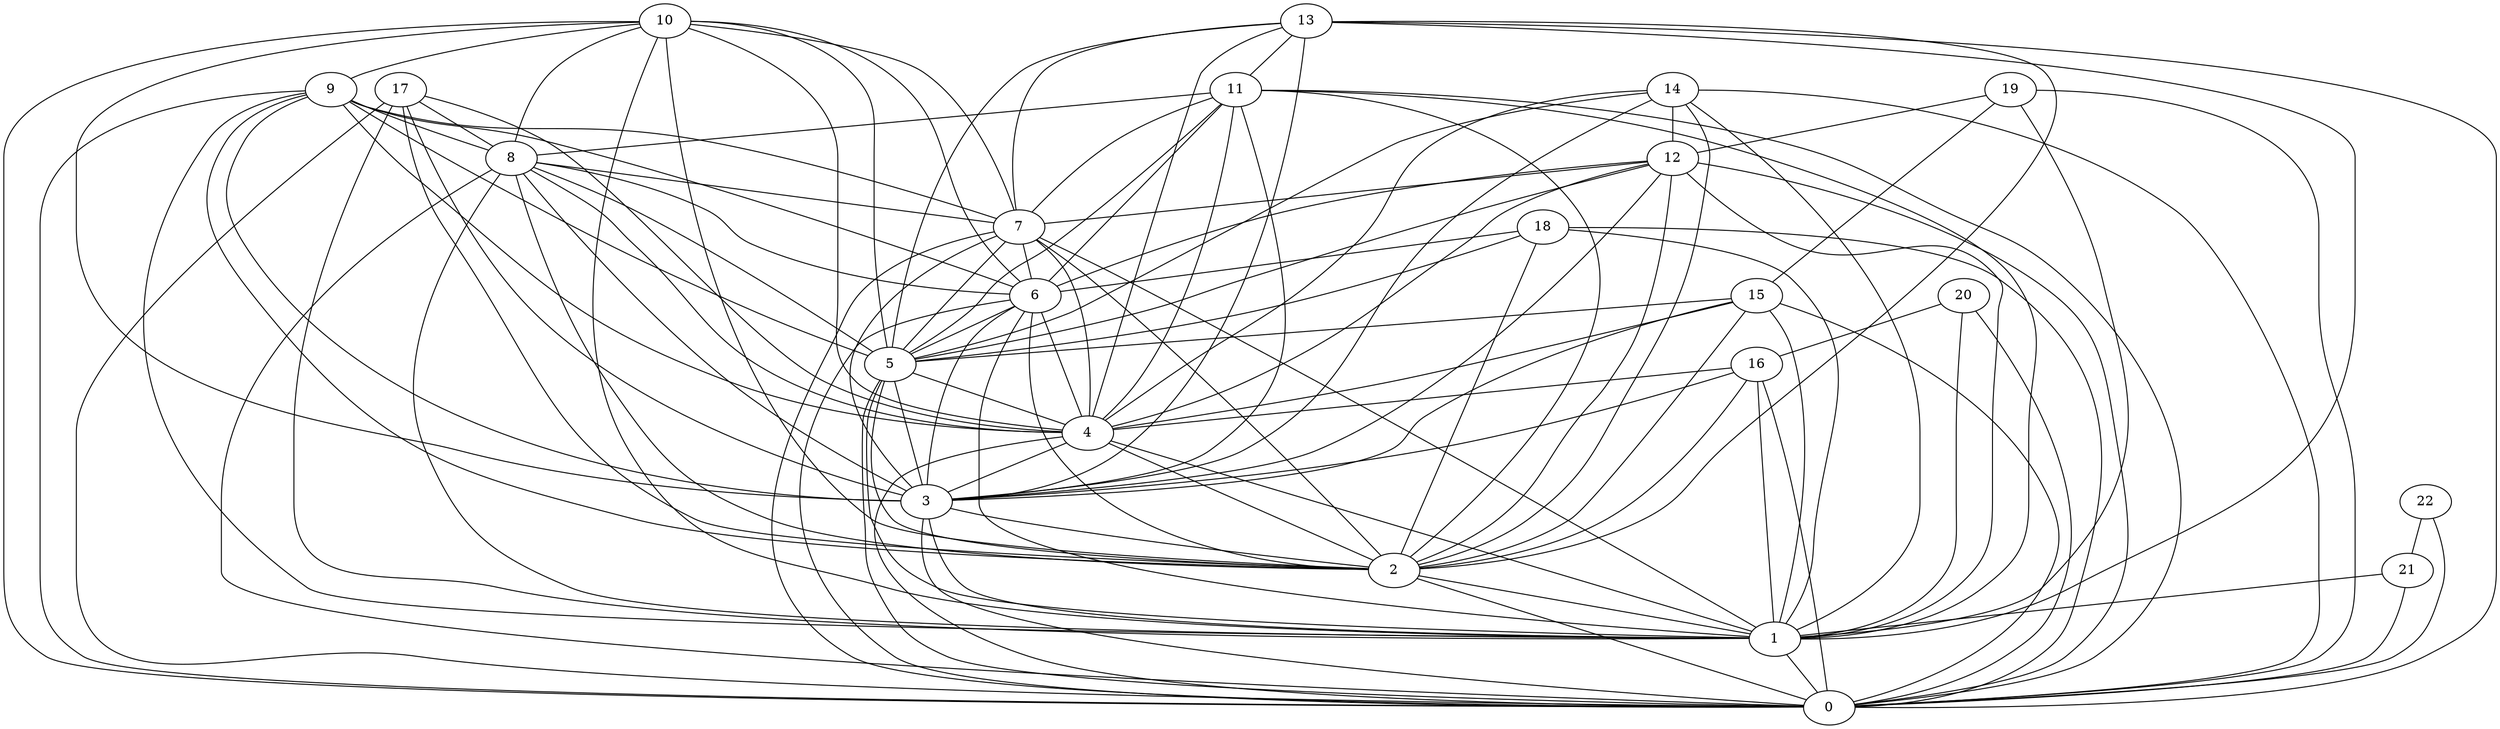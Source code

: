 graph G {
0;
1;
2;
3;
4;
5;
6;
7;
8;
9;
10;
11;
12;
13;
14;
15;
16;
17;
18;
19;
20;
21;
22;
22--0 ;
22--21 ;
21--1 ;
21--0 ;
20--16 ;
20--1 ;
20--0 ;
19--12 ;
19--15 ;
19--1 ;
19--0 ;
18--5 ;
18--6 ;
18--0 ;
18--2 ;
18--1 ;
17--3 ;
17--8 ;
17--4 ;
17--2 ;
17--0 ;
17--1 ;
16--1 ;
16--3 ;
16--0 ;
16--2 ;
16--4 ;
15--3 ;
15--5 ;
15--1 ;
15--4 ;
15--0 ;
15--2 ;
14--12 ;
14--1 ;
14--0 ;
14--5 ;
14--2 ;
14--3 ;
14--4 ;
13--3 ;
13--5 ;
13--0 ;
13--7 ;
13--11 ;
13--4 ;
13--2 ;
13--1 ;
12--3 ;
12--2 ;
12--4 ;
12--0 ;
12--5 ;
12--6 ;
12--7 ;
12--1 ;
11--6 ;
11--4 ;
11--1 ;
11--8 ;
11--5 ;
11--0 ;
11--2 ;
11--3 ;
11--7 ;
10--4 ;
10--5 ;
10--6 ;
10--7 ;
10--8 ;
10--3 ;
10--9 ;
10--0 ;
10--2 ;
10--1 ;
9--2 ;
9--4 ;
9--8 ;
9--0 ;
9--6 ;
9--5 ;
9--7 ;
9--1 ;
9--3 ;
8--4 ;
8--0 ;
8--5 ;
8--1 ;
8--6 ;
8--3 ;
8--2 ;
8--7 ;
7--6 ;
7--5 ;
7--1 ;
7--3 ;
7--0 ;
7--4 ;
7--2 ;
6--3 ;
6--0 ;
6--1 ;
6--4 ;
6--2 ;
6--5 ;
5--2 ;
5--1 ;
5--0 ;
5--3 ;
5--4 ;
4--0 ;
4--3 ;
4--1 ;
4--2 ;
3--1 ;
3--0 ;
3--2 ;
2--0 ;
2--1 ;
1--0 ;
}
